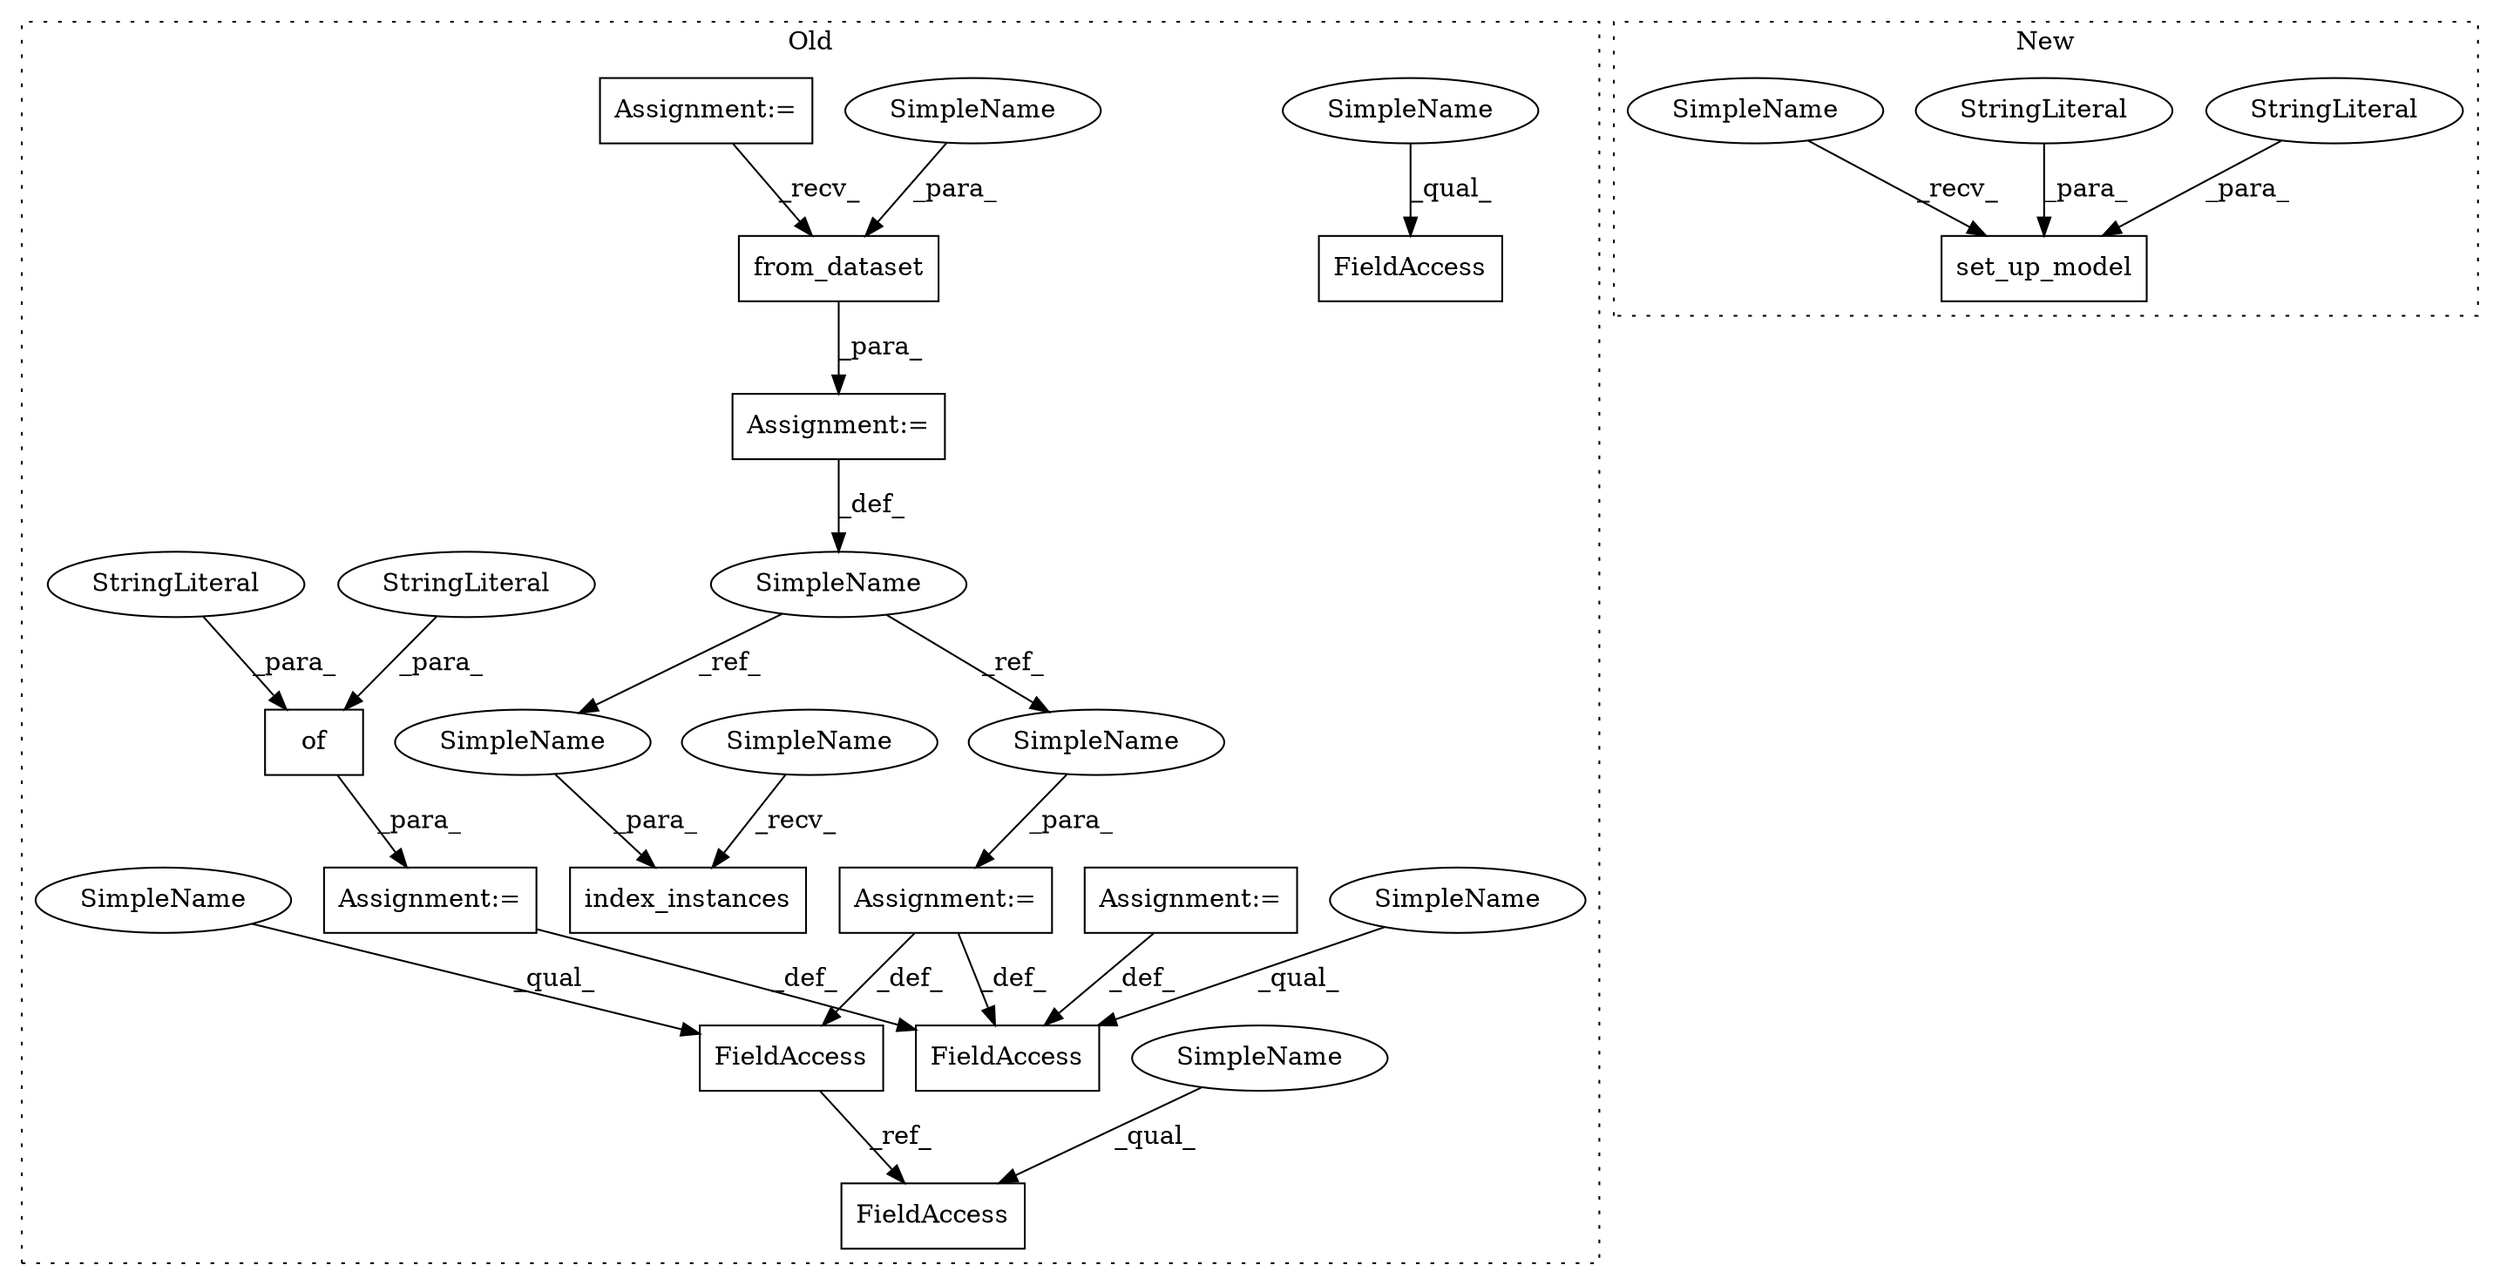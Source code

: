 digraph G {
subgraph cluster0 {
1 [label="of" a="32" s="1179,1241" l="3,1" shape="box"];
3 [label="FieldAccess" a="22" s="1273" l="10" shape="box"];
4 [label="StringLiteral" a="45" s="1211" l="13" shape="ellipse"];
7 [label="FieldAccess" a="22" s="1026" l="12" shape="box"];
8 [label="from_dataset" a="32" s="941,961" l="13,1" shape="box"];
9 [label="index_instances" a="32" s="998,1019" l="16,1" shape="box"];
10 [label="FieldAccess" a="22" s="968" l="10" shape="box"];
11 [label="FieldAccess" a="22" s="1316" l="10" shape="box"];
12 [label="SimpleName" a="42" s="924" l="5" shape="ellipse"];
13 [label="Assignment:=" a="7" s="978" l="1" shape="box"];
14 [label="Assignment:=" a="7" s="1058" l="1" shape="box"];
15 [label="Assignment:=" a="7" s="749" l="19" shape="box"];
16 [label="Assignment:=" a="7" s="929" l="1" shape="box"];
17 [label="Assignment:=" a="7" s="714" l="10" shape="box"];
18 [label="StringLiteral" a="45" s="1189" l="6" shape="ellipse"];
19 [label="SimpleName" a="42" s="1273" l="4" shape="ellipse"];
20 [label="SimpleName" a="42" s="968" l="4" shape="ellipse"];
21 [label="SimpleName" a="42" s="1026" l="4" shape="ellipse"];
22 [label="SimpleName" a="42" s="1316" l="4" shape="ellipse"];
23 [label="SimpleName" a="42" s="954" l="7" shape="ellipse"];
24 [label="SimpleName" a="42" s="990" l="7" shape="ellipse"];
25 [label="SimpleName" a="42" s="1014" l="5" shape="ellipse"];
26 [label="SimpleName" a="42" s="979" l="5" shape="ellipse"];
label = "Old";
style="dotted";
}
subgraph cluster1 {
2 [label="set_up_model" a="32" s="550,627" l="13,1" shape="box"];
5 [label="StringLiteral" a="45" s="600" l="27" shape="ellipse"];
6 [label="StringLiteral" a="45" s="563" l="36" shape="ellipse"];
27 [label="SimpleName" a="42" s="545" l="4" shape="ellipse"];
label = "New";
style="dotted";
}
1 -> 14 [label="_para_"];
4 -> 1 [label="_para_"];
5 -> 2 [label="_para_"];
6 -> 2 [label="_para_"];
8 -> 16 [label="_para_"];
10 -> 11 [label="_ref_"];
12 -> 26 [label="_ref_"];
12 -> 25 [label="_ref_"];
13 -> 3 [label="_def_"];
13 -> 10 [label="_def_"];
14 -> 3 [label="_def_"];
15 -> 3 [label="_def_"];
16 -> 12 [label="_def_"];
17 -> 8 [label="_recv_"];
18 -> 1 [label="_para_"];
19 -> 3 [label="_qual_"];
20 -> 10 [label="_qual_"];
21 -> 7 [label="_qual_"];
22 -> 11 [label="_qual_"];
23 -> 8 [label="_para_"];
24 -> 9 [label="_recv_"];
25 -> 9 [label="_para_"];
26 -> 13 [label="_para_"];
27 -> 2 [label="_recv_"];
}